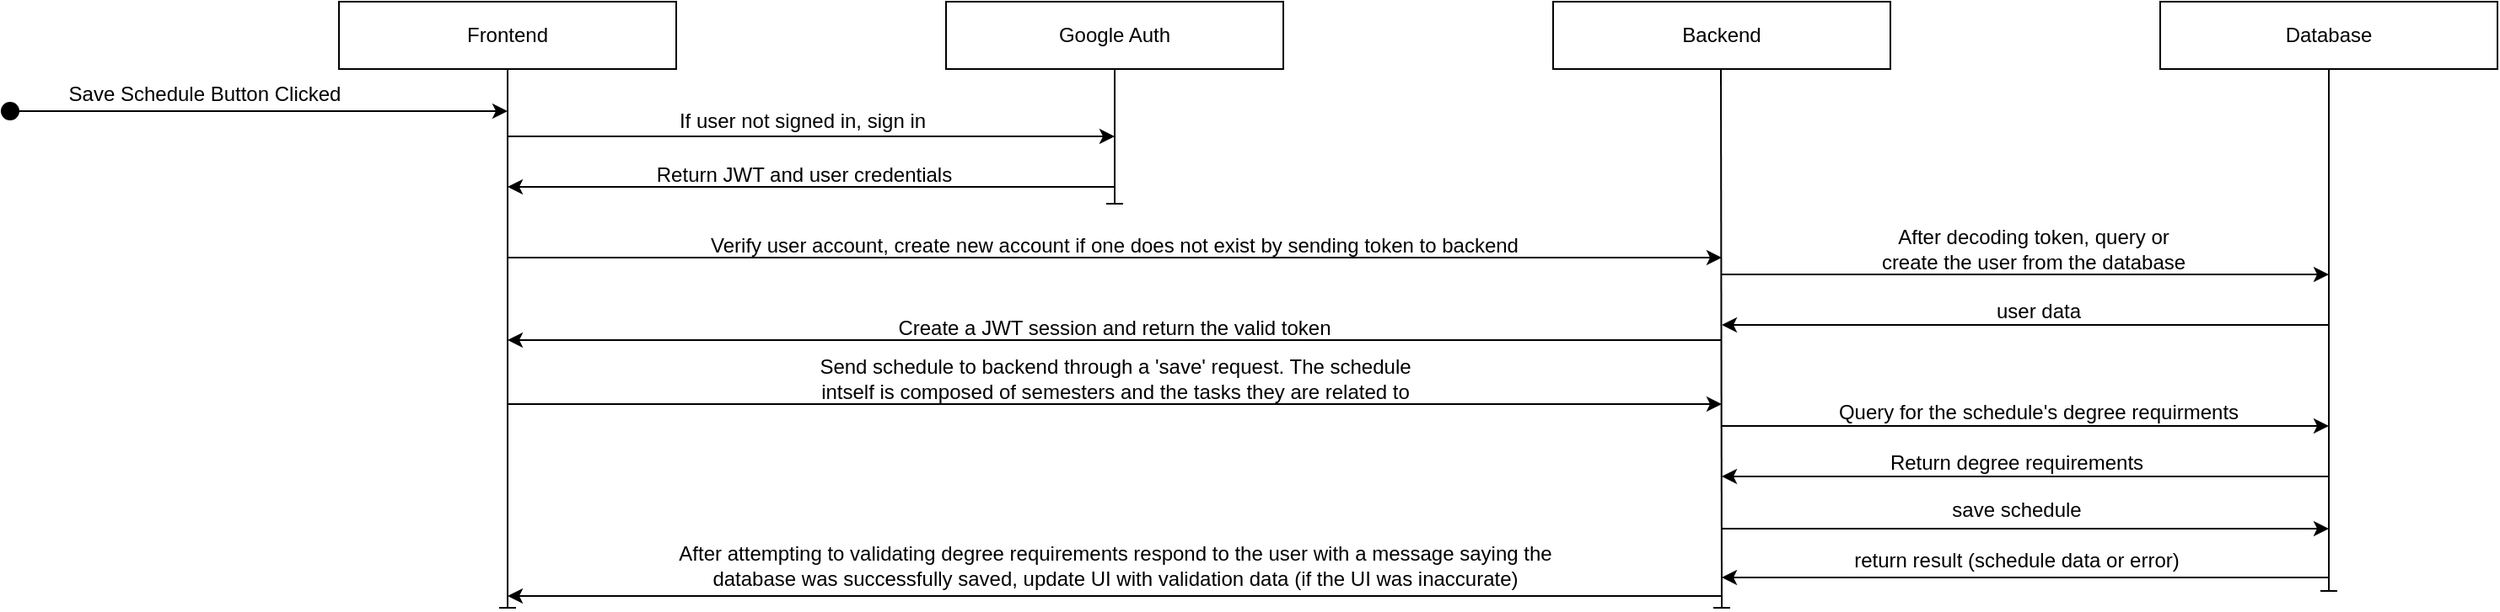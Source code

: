 <mxfile version="20.3.0" type="device"><diagram id="2zPxxB0gK0Xh4cEtA1TY" name="Page-1"><mxGraphModel dx="2222" dy="873" grid="1" gridSize="10" guides="1" tooltips="1" connect="1" arrows="1" fold="1" page="0" pageScale="1" pageWidth="850" pageHeight="1100" math="0" shadow="0"><root><mxCell id="0"/><mxCell id="1" parent="0"/><mxCell id="h6xoj8f_e_-SsPlJCKUN-1" value="Frontend" style="rounded=0;whiteSpace=wrap;html=1;" parent="1" vertex="1"><mxGeometry x="-300" y="190" width="200" height="40" as="geometry"/></mxCell><mxCell id="h6xoj8f_e_-SsPlJCKUN-2" value="Backend" style="rounded=0;whiteSpace=wrap;html=1;" parent="1" vertex="1"><mxGeometry x="420" y="190" width="200" height="40" as="geometry"/></mxCell><mxCell id="h6xoj8f_e_-SsPlJCKUN-3" value="Database" style="rounded=0;whiteSpace=wrap;html=1;" parent="1" vertex="1"><mxGeometry x="780" y="190" width="200" height="40" as="geometry"/></mxCell><mxCell id="h6xoj8f_e_-SsPlJCKUN-4" value="Google Auth" style="rounded=0;whiteSpace=wrap;html=1;" parent="1" vertex="1"><mxGeometry x="60" y="190" width="200" height="40" as="geometry"/></mxCell><mxCell id="h6xoj8f_e_-SsPlJCKUN-5" value="" style="endArrow=none;html=1;rounded=0;entryX=0.5;entryY=1;entryDx=0;entryDy=0;" parent="1" target="h6xoj8f_e_-SsPlJCKUN-4" edge="1"><mxGeometry width="50" height="50" relative="1" as="geometry"><mxPoint x="160" y="310" as="sourcePoint"/><mxPoint x="380" y="410" as="targetPoint"/></mxGeometry></mxCell><mxCell id="h6xoj8f_e_-SsPlJCKUN-6" value="" style="endArrow=none;html=1;rounded=0;entryX=0.5;entryY=1;entryDx=0;entryDy=0;" parent="1" target="h6xoj8f_e_-SsPlJCKUN-1" edge="1"><mxGeometry width="50" height="50" relative="1" as="geometry"><mxPoint x="-200" y="550" as="sourcePoint"/><mxPoint x="-170.5" y="230" as="targetPoint"/></mxGeometry></mxCell><mxCell id="h6xoj8f_e_-SsPlJCKUN-7" value="" style="endArrow=none;html=1;rounded=0;entryX=0.5;entryY=1;entryDx=0;entryDy=0;" parent="1" edge="1"><mxGeometry width="50" height="50" relative="1" as="geometry"><mxPoint x="520" y="550" as="sourcePoint"/><mxPoint x="519.5" y="230" as="targetPoint"/></mxGeometry></mxCell><mxCell id="h6xoj8f_e_-SsPlJCKUN-8" value="" style="endArrow=none;html=1;rounded=0;entryX=0.5;entryY=1;entryDx=0;entryDy=0;" parent="1" target="h6xoj8f_e_-SsPlJCKUN-3" edge="1"><mxGeometry width="50" height="50" relative="1" as="geometry"><mxPoint x="880" y="540" as="sourcePoint"/><mxPoint x="890" y="230" as="targetPoint"/></mxGeometry></mxCell><mxCell id="h6xoj8f_e_-SsPlJCKUN-10" style="edgeStyle=orthogonalEdgeStyle;rounded=0;orthogonalLoop=1;jettySize=auto;html=1;" parent="1" source="h6xoj8f_e_-SsPlJCKUN-9" edge="1"><mxGeometry relative="1" as="geometry"><mxPoint x="-200" y="255" as="targetPoint"/></mxGeometry></mxCell><mxCell id="h6xoj8f_e_-SsPlJCKUN-9" value="" style="ellipse;whiteSpace=wrap;html=1;aspect=fixed;fillColor=#000000;" parent="1" vertex="1"><mxGeometry x="-500" y="250" width="10" height="10" as="geometry"/></mxCell><mxCell id="h6xoj8f_e_-SsPlJCKUN-11" value="Save Schedule Button Clicked" style="text;html=1;align=center;verticalAlign=middle;resizable=0;points=[];autosize=1;strokeColor=none;fillColor=none;" parent="1" vertex="1"><mxGeometry x="-470" y="230" width="180" height="30" as="geometry"/></mxCell><mxCell id="h6xoj8f_e_-SsPlJCKUN-13" style="edgeStyle=orthogonalEdgeStyle;rounded=0;orthogonalLoop=1;jettySize=auto;html=1;" parent="1" edge="1"><mxGeometry relative="1" as="geometry"><mxPoint x="160" y="270" as="targetPoint"/><mxPoint x="-200" y="270" as="sourcePoint"/></mxGeometry></mxCell><mxCell id="h6xoj8f_e_-SsPlJCKUN-14" value="If user not signed in, sign in" style="text;html=1;strokeColor=none;fillColor=none;align=center;verticalAlign=middle;whiteSpace=wrap;rounded=0;" parent="1" vertex="1"><mxGeometry x="-110" y="246" width="170" height="30" as="geometry"/></mxCell><mxCell id="h6xoj8f_e_-SsPlJCKUN-16" style="edgeStyle=orthogonalEdgeStyle;rounded=0;orthogonalLoop=1;jettySize=auto;html=1;" parent="1" edge="1"><mxGeometry relative="1" as="geometry"><mxPoint x="-200" y="300" as="targetPoint"/><mxPoint x="160" y="300" as="sourcePoint"/></mxGeometry></mxCell><mxCell id="h6xoj8f_e_-SsPlJCKUN-17" value="Return JWT and user credentials" style="text;html=1;strokeColor=none;fillColor=none;align=center;verticalAlign=middle;whiteSpace=wrap;rounded=0;" parent="1" vertex="1"><mxGeometry x="-124" y="278" width="200" height="30" as="geometry"/></mxCell><mxCell id="h6xoj8f_e_-SsPlJCKUN-18" style="edgeStyle=orthogonalEdgeStyle;rounded=0;orthogonalLoop=1;jettySize=auto;html=1;" parent="1" edge="1"><mxGeometry relative="1" as="geometry"><mxPoint x="520" y="342" as="targetPoint"/><mxPoint x="-200" y="342" as="sourcePoint"/></mxGeometry></mxCell><mxCell id="h6xoj8f_e_-SsPlJCKUN-19" value="Verify user account, create new account if one does not exist by sending token to backend" style="text;html=1;strokeColor=none;fillColor=none;align=center;verticalAlign=middle;whiteSpace=wrap;rounded=0;" parent="1" vertex="1"><mxGeometry x="-135" y="320" width="590" height="30" as="geometry"/></mxCell><mxCell id="h6xoj8f_e_-SsPlJCKUN-21" style="edgeStyle=orthogonalEdgeStyle;rounded=0;orthogonalLoop=1;jettySize=auto;html=1;endArrow=none;endFill=0;startArrow=classic;startFill=1;" parent="1" edge="1"><mxGeometry relative="1" as="geometry"><mxPoint x="520" y="391" as="targetPoint"/><mxPoint x="-200" y="391" as="sourcePoint"/></mxGeometry></mxCell><mxCell id="h6xoj8f_e_-SsPlJCKUN-22" value="Create a JWT session and return the valid token" style="text;html=1;strokeColor=none;fillColor=none;align=center;verticalAlign=middle;whiteSpace=wrap;rounded=0;" parent="1" vertex="1"><mxGeometry x="-135" y="369" width="590" height="30" as="geometry"/></mxCell><mxCell id="h6xoj8f_e_-SsPlJCKUN-23" style="edgeStyle=orthogonalEdgeStyle;rounded=0;orthogonalLoop=1;jettySize=auto;html=1;endArrow=none;endFill=0;startArrow=classic;startFill=1;" parent="1" edge="1"><mxGeometry relative="1" as="geometry"><mxPoint x="520" y="352" as="targetPoint"/><mxPoint x="880" y="352" as="sourcePoint"/></mxGeometry></mxCell><mxCell id="h6xoj8f_e_-SsPlJCKUN-24" value="After decoding token, query or create the user from the database" style="text;html=1;strokeColor=none;fillColor=none;align=center;verticalAlign=middle;whiteSpace=wrap;rounded=0;" parent="1" vertex="1"><mxGeometry x="610" y="322" width="190" height="30" as="geometry"/></mxCell><mxCell id="h6xoj8f_e_-SsPlJCKUN-25" style="edgeStyle=orthogonalEdgeStyle;rounded=0;orthogonalLoop=1;jettySize=auto;html=1;endArrow=classic;endFill=1;startArrow=none;startFill=0;" parent="1" edge="1"><mxGeometry relative="1" as="geometry"><mxPoint x="520" y="382" as="targetPoint"/><mxPoint x="880" y="382" as="sourcePoint"/></mxGeometry></mxCell><mxCell id="h6xoj8f_e_-SsPlJCKUN-26" value="user data" style="text;html=1;strokeColor=none;fillColor=none;align=center;verticalAlign=middle;whiteSpace=wrap;rounded=0;" parent="1" vertex="1"><mxGeometry x="613" y="369" width="190" height="10" as="geometry"/></mxCell><mxCell id="h6xoj8f_e_-SsPlJCKUN-28" style="edgeStyle=orthogonalEdgeStyle;rounded=0;orthogonalLoop=1;jettySize=auto;html=1;endArrow=classic;endFill=1;startArrow=none;startFill=0;" parent="1" edge="1"><mxGeometry relative="1" as="geometry"><mxPoint x="520" y="429" as="targetPoint"/><mxPoint x="-200" y="429" as="sourcePoint"/></mxGeometry></mxCell><mxCell id="h6xoj8f_e_-SsPlJCKUN-29" value="Send schedule to backend through a 'save' request. The schedule intself is composed of semesters and the tasks they are related to" style="text;html=1;strokeColor=none;fillColor=none;align=center;verticalAlign=middle;whiteSpace=wrap;rounded=0;" parent="1" vertex="1"><mxGeometry x="-27.5" y="399" width="375" height="30" as="geometry"/></mxCell><mxCell id="h6xoj8f_e_-SsPlJCKUN-30" style="edgeStyle=orthogonalEdgeStyle;rounded=0;orthogonalLoop=1;jettySize=auto;html=1;endArrow=classic;endFill=1;startArrow=none;startFill=0;" parent="1" edge="1"><mxGeometry relative="1" as="geometry"><mxPoint x="880" y="442" as="targetPoint"/><mxPoint x="520" y="442" as="sourcePoint"/></mxGeometry></mxCell><mxCell id="h6xoj8f_e_-SsPlJCKUN-31" value="Query for the schedule's degree requirments" style="text;html=1;strokeColor=none;fillColor=none;align=center;verticalAlign=middle;whiteSpace=wrap;rounded=0;" parent="1" vertex="1"><mxGeometry x="573" y="422" width="270" height="23" as="geometry"/></mxCell><mxCell id="h6xoj8f_e_-SsPlJCKUN-34" style="edgeStyle=orthogonalEdgeStyle;rounded=0;orthogonalLoop=1;jettySize=auto;html=1;endArrow=none;endFill=0;startArrow=classic;startFill=1;" parent="1" edge="1"><mxGeometry relative="1" as="geometry"><mxPoint x="880" y="472" as="targetPoint"/><mxPoint x="520" y="472" as="sourcePoint"/></mxGeometry></mxCell><mxCell id="h6xoj8f_e_-SsPlJCKUN-35" value="Return degree requirements" style="text;html=1;strokeColor=none;fillColor=none;align=center;verticalAlign=middle;whiteSpace=wrap;rounded=0;" parent="1" vertex="1"><mxGeometry x="560" y="452" width="270" height="23" as="geometry"/></mxCell><mxCell id="h6xoj8f_e_-SsPlJCKUN-39" value="" style="endArrow=none;html=1;rounded=0;" parent="1" edge="1"><mxGeometry width="50" height="50" relative="1" as="geometry"><mxPoint x="155" y="310" as="sourcePoint"/><mxPoint x="165" y="310" as="targetPoint"/></mxGeometry></mxCell><mxCell id="h6xoj8f_e_-SsPlJCKUN-41" style="edgeStyle=orthogonalEdgeStyle;rounded=0;orthogonalLoop=1;jettySize=auto;html=1;endArrow=none;endFill=0;startArrow=classic;startFill=1;" parent="1" edge="1"><mxGeometry relative="1" as="geometry"><mxPoint x="520" y="543" as="targetPoint"/><mxPoint x="-200" y="543" as="sourcePoint"/></mxGeometry></mxCell><mxCell id="h6xoj8f_e_-SsPlJCKUN-42" value="After attempting to validating degree requirements respond to the user with a message saying the database was successfully saved, update UI with validation data (if the UI was inaccurate)" style="text;html=1;strokeColor=none;fillColor=none;align=center;verticalAlign=middle;whiteSpace=wrap;rounded=0;" parent="1" vertex="1"><mxGeometry x="-109.5" y="510" width="539" height="30" as="geometry"/></mxCell><mxCell id="h6xoj8f_e_-SsPlJCKUN-45" style="edgeStyle=orthogonalEdgeStyle;rounded=0;orthogonalLoop=1;jettySize=auto;html=1;endArrow=classic;endFill=1;startArrow=none;startFill=0;" parent="1" edge="1"><mxGeometry relative="1" as="geometry"><mxPoint x="880" y="503" as="targetPoint"/><mxPoint x="520" y="503" as="sourcePoint"/></mxGeometry></mxCell><mxCell id="h6xoj8f_e_-SsPlJCKUN-46" value="save schedule" style="text;html=1;strokeColor=none;fillColor=none;align=center;verticalAlign=middle;whiteSpace=wrap;rounded=0;" parent="1" vertex="1"><mxGeometry x="560" y="480" width="270" height="23" as="geometry"/></mxCell><mxCell id="h6xoj8f_e_-SsPlJCKUN-47" style="edgeStyle=orthogonalEdgeStyle;rounded=0;orthogonalLoop=1;jettySize=auto;html=1;endArrow=none;endFill=0;startArrow=classic;startFill=1;" parent="1" edge="1"><mxGeometry relative="1" as="geometry"><mxPoint x="880" y="532" as="targetPoint"/><mxPoint x="520" y="532" as="sourcePoint"/></mxGeometry></mxCell><mxCell id="h6xoj8f_e_-SsPlJCKUN-48" value="return result (schedule data or error)" style="text;html=1;strokeColor=none;fillColor=none;align=center;verticalAlign=middle;whiteSpace=wrap;rounded=0;" parent="1" vertex="1"><mxGeometry x="560" y="510" width="270" height="23" as="geometry"/></mxCell><mxCell id="h6xoj8f_e_-SsPlJCKUN-50" value="" style="endArrow=none;html=1;rounded=0;" parent="1" edge="1"><mxGeometry width="50" height="50" relative="1" as="geometry"><mxPoint x="-205" y="550" as="sourcePoint"/><mxPoint x="-195" y="550" as="targetPoint"/></mxGeometry></mxCell><mxCell id="h6xoj8f_e_-SsPlJCKUN-51" value="" style="endArrow=none;html=1;rounded=0;" parent="1" edge="1"><mxGeometry width="50" height="50" relative="1" as="geometry"><mxPoint x="515" y="550" as="sourcePoint"/><mxPoint x="525" y="550" as="targetPoint"/></mxGeometry></mxCell><mxCell id="h6xoj8f_e_-SsPlJCKUN-52" value="" style="endArrow=none;html=1;rounded=0;" parent="1" edge="1"><mxGeometry width="50" height="50" relative="1" as="geometry"><mxPoint x="875" y="540" as="sourcePoint"/><mxPoint x="885" y="540" as="targetPoint"/></mxGeometry></mxCell></root></mxGraphModel></diagram></mxfile>